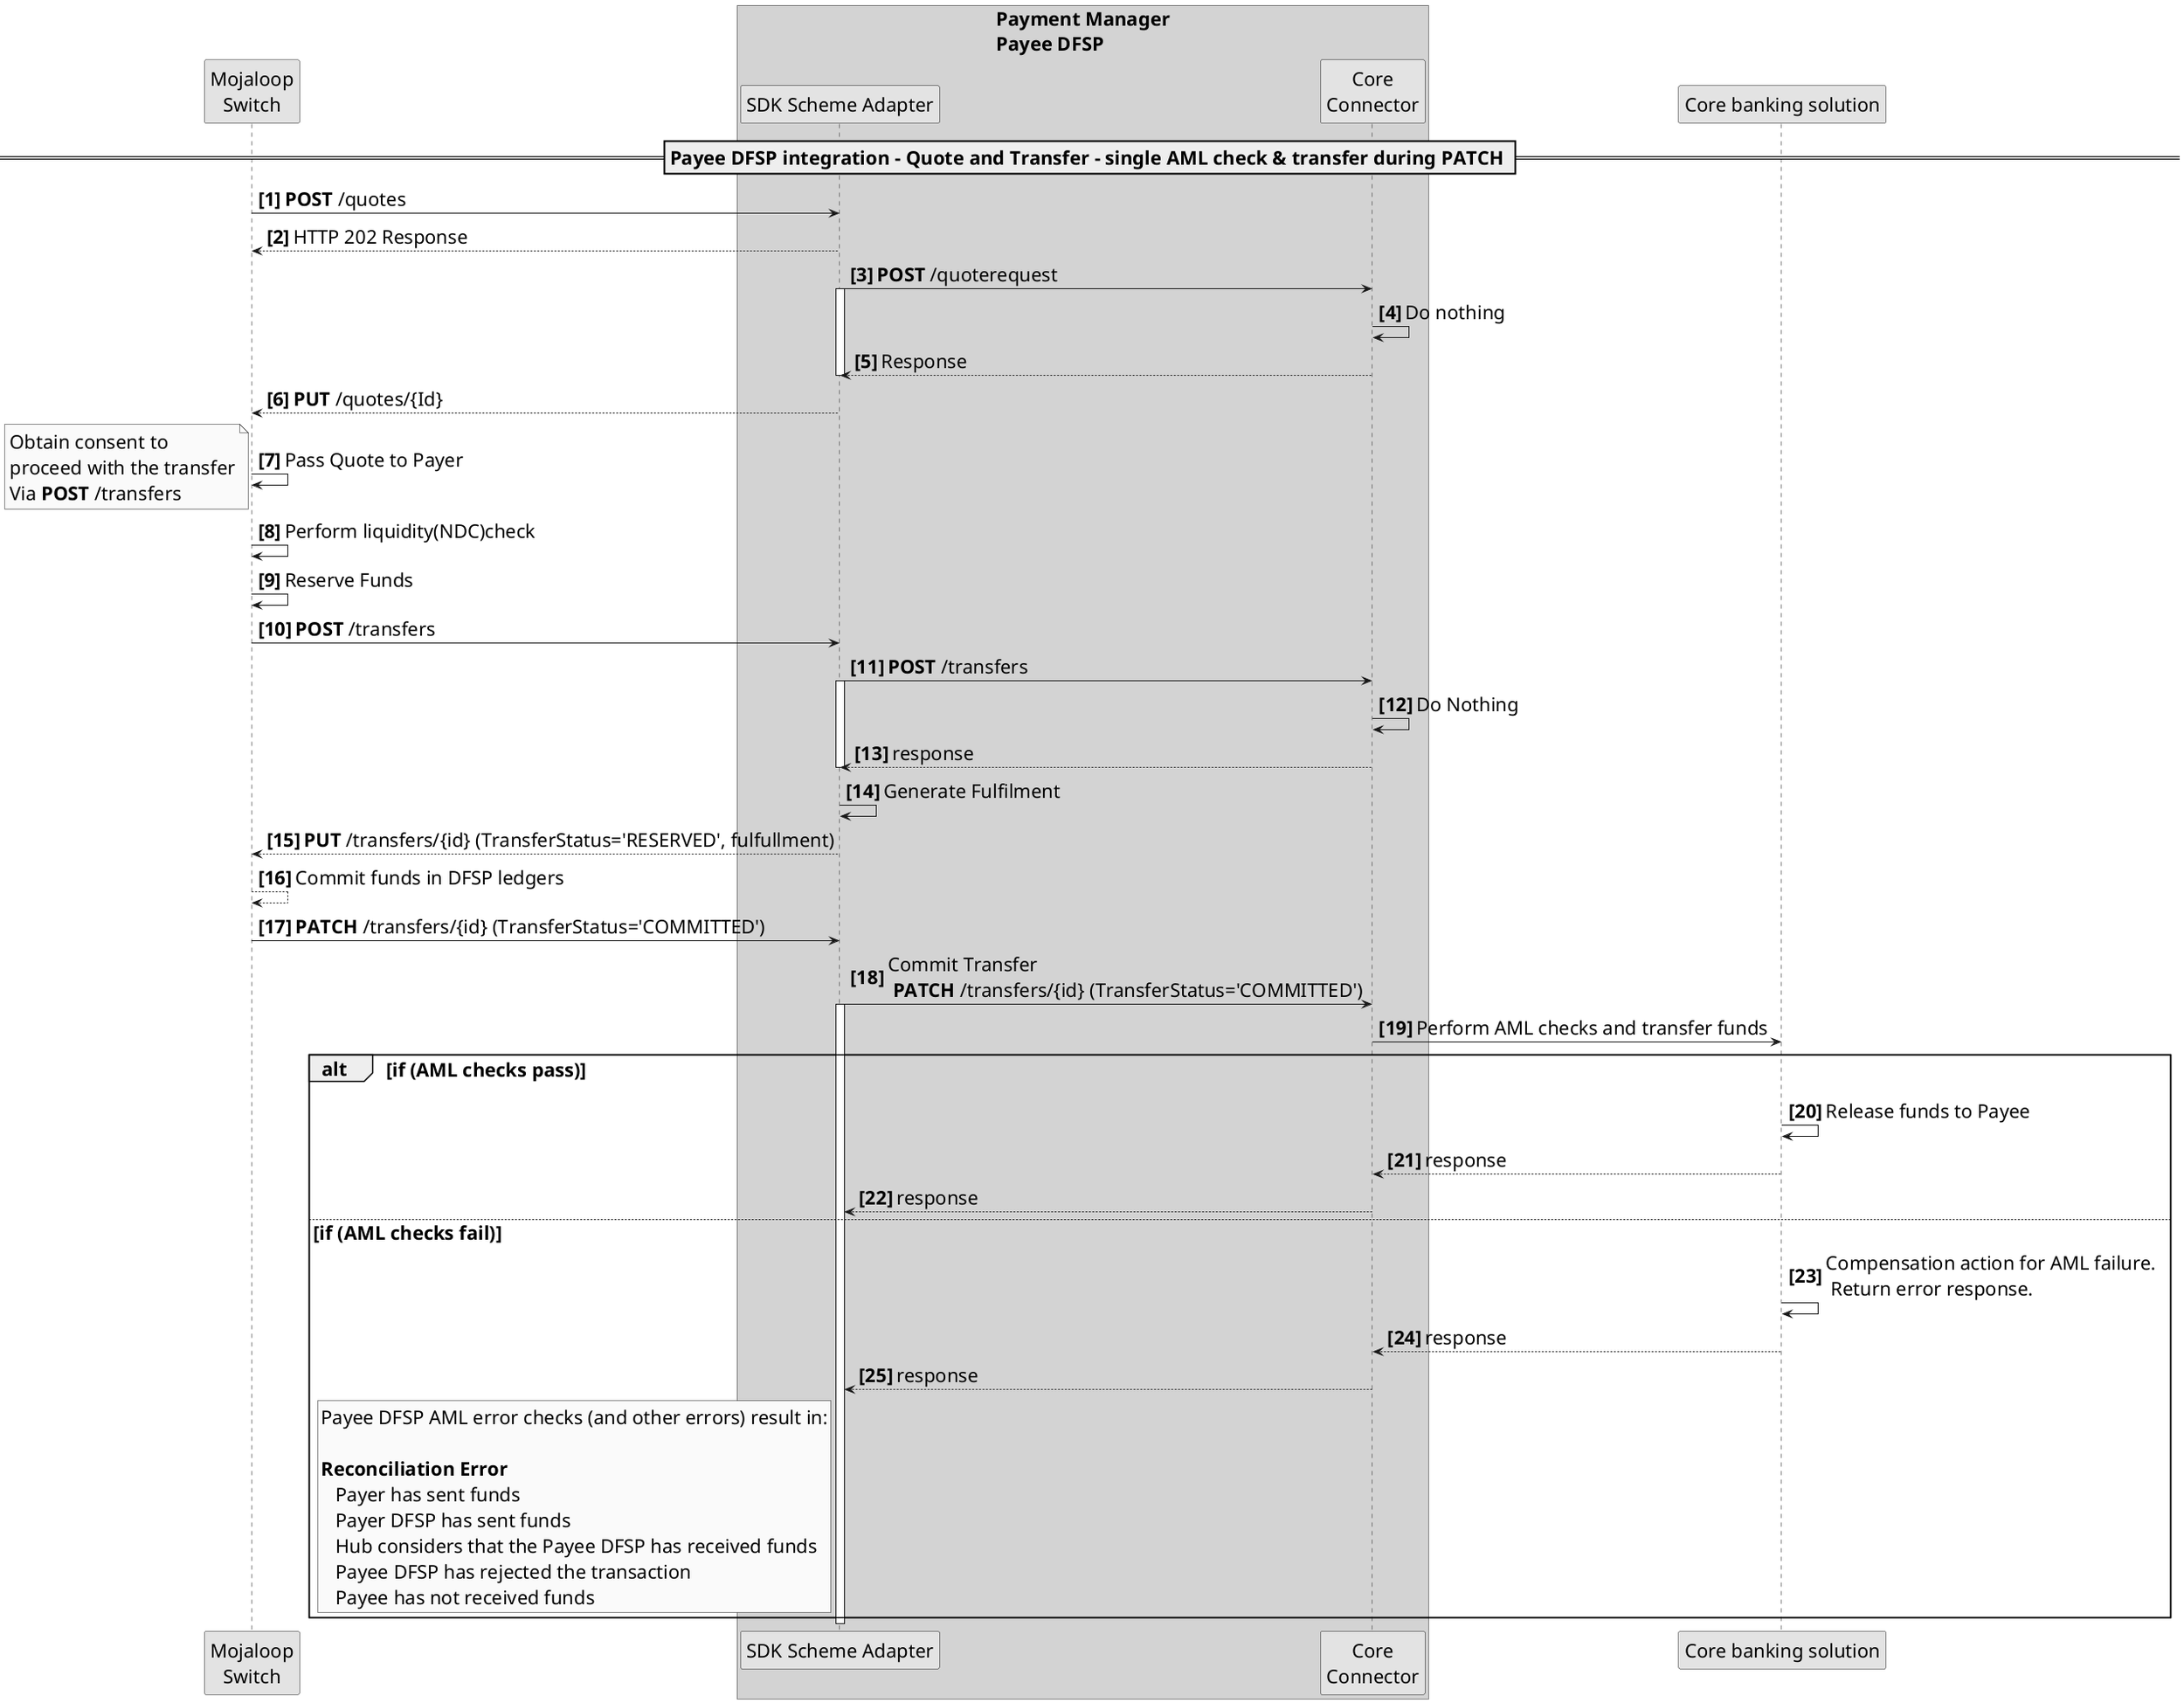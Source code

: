 @startuml PayeeDFSPSinglePhaseOnPatch
/'*****
--------------
******'/

skinparam activityFontSize 4
skinparam activityDiamondFontSize 30
skinparam activityArrowFontSize 22
skinparam defaultFontSize 22
skinparam noteFontSize 22
skinparam monochrome true
' declare title
' title PayeeDFSPSinglePhaseOnPatch
' declare actors
participant "Mojaloop\nSwitch" as Switch
box "Payment Manager\nPayee DFSP" #LightGrey
participant "SDK Scheme Adapter" as MC 
participant "Core\nConnector" as CC 
end box
participant "Core banking solution" as CBS
autonumber 1 1 "<b>[0]"
== Payee DFSP integration - Quote and Transfer - single AML check & transfer during PATCH ==

Switch->MC: **POST** /quotes
MC-->Switch: HTTP 202 Response
MC->CC: **POST** /quoterequest
activate MC
CC->CC: Do nothing
CC-->MC: Response
deactivate MC
MC-->Switch: **PUT** /quotes/{Id} 

Switch->Switch: Pass Quote to Payer
note left
Obtain consent to 
proceed with the transfer
Via **POST** /transfers
end note
    Switch-> Switch: Perform liquidity(NDC)check
    Switch->Switch: Reserve Funds
    Switch->MC: **POST** /transfers
    MC->CC: **POST** /transfers 
    activate MC
    CC->CC: Do Nothing 
    CC-->MC: response
    deactivate MC
    MC->MC: Generate Fulfilment
    MC-->Switch: **PUT** /transfers/{id} (TransferStatus='RESERVED', fulfullment)
    Switch-->Switch: Commit funds in DFSP ledgers

    Switch->MC: **PATCH** /transfers/{id} (TransferStatus='COMMITTED')
    MC->CC: Commit Transfer\n **PATCH** /transfers/{id} (TransferStatus='COMMITTED') 
    activate MC
    CC->CBS: Perform AML checks and transfer funds
    alt if (AML checks pass)
    CBS->CBS: Release funds to Payee 
    CBS-->CC: response
    CC-->MC: response
    else if (AML checks fail)
    CBS->CBS: Compensation action for AML failure. \n Return error response.
    CBS-->CC: response
    CC-->MC: response
    rnote left MC 
    Payee DFSP AML error checks (and other errors) result in:
    
    **Reconciliation Error**
       Payer has sent funds
       Payer DFSP has sent funds
       Hub considers that the Payee DFSP has received funds
       Payee DFSP has rejected the transaction
       Payee has not received funds
    endrnote
    end
    deactivate MC

@enduml